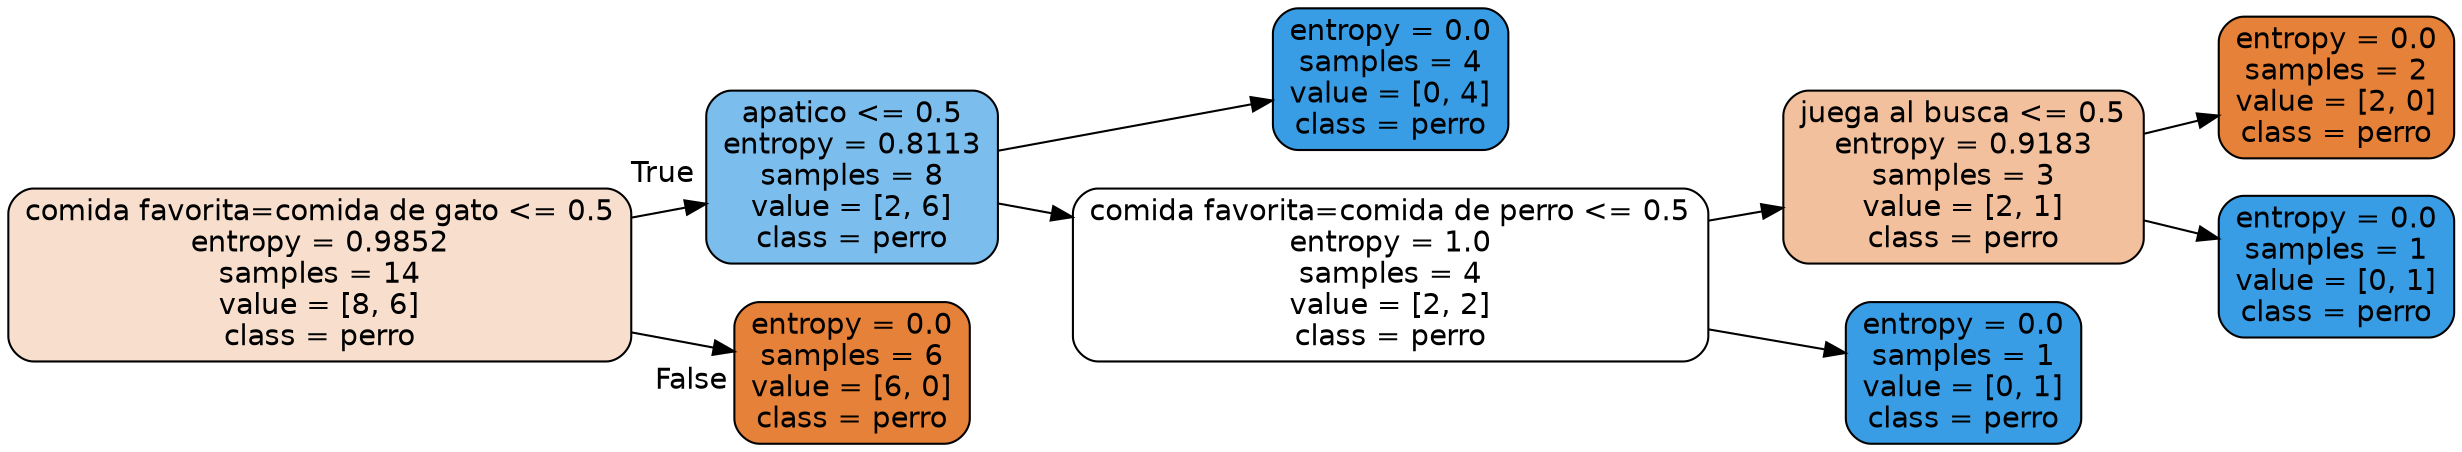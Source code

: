 digraph Tree {
node [shape=box, style="filled, rounded", color="black", fontname=helvetica] ;
edge [fontname=helvetica] ;
rankdir=LR ;
0 [label="comida favorita=comida de gato <= 0.5\nentropy = 0.9852\nsamples = 14\nvalue = [8, 6]\nclass = perro", fillcolor="#e5813940"] ;
1 [label="apatico <= 0.5\nentropy = 0.8113\nsamples = 8\nvalue = [2, 6]\nclass = perro", fillcolor="#399de5aa"] ;
0 -> 1 [labeldistance=2.5, labelangle=-45, headlabel="True"] ;
2 [label="entropy = 0.0\nsamples = 4\nvalue = [0, 4]\nclass = perro", fillcolor="#399de5ff"] ;
1 -> 2 ;
3 [label="comida favorita=comida de perro <= 0.5\nentropy = 1.0\nsamples = 4\nvalue = [2, 2]\nclass = perro", fillcolor="#e5813900"] ;
1 -> 3 ;
4 [label="juega al busca <= 0.5\nentropy = 0.9183\nsamples = 3\nvalue = [2, 1]\nclass = perro", fillcolor="#e581397f"] ;
3 -> 4 ;
5 [label="entropy = 0.0\nsamples = 2\nvalue = [2, 0]\nclass = perro", fillcolor="#e58139ff"] ;
4 -> 5 ;
6 [label="entropy = 0.0\nsamples = 1\nvalue = [0, 1]\nclass = perro", fillcolor="#399de5ff"] ;
4 -> 6 ;
7 [label="entropy = 0.0\nsamples = 1\nvalue = [0, 1]\nclass = perro", fillcolor="#399de5ff"] ;
3 -> 7 ;
8 [label="entropy = 0.0\nsamples = 6\nvalue = [6, 0]\nclass = perro", fillcolor="#e58139ff"] ;
0 -> 8 [labeldistance=2.5, labelangle=45, headlabel="False"] ;
}